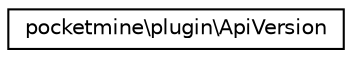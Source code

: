 digraph "Graphical Class Hierarchy"
{
 // INTERACTIVE_SVG=YES
 // LATEX_PDF_SIZE
  edge [fontname="Helvetica",fontsize="10",labelfontname="Helvetica",labelfontsize="10"];
  node [fontname="Helvetica",fontsize="10",shape=record];
  rankdir="LR";
  Node0 [label="pocketmine\\plugin\\ApiVersion",height=0.2,width=0.4,color="black", fillcolor="white", style="filled",URL="$d0/df2/classpocketmine_1_1plugin_1_1_api_version.html",tooltip=" "];
}
